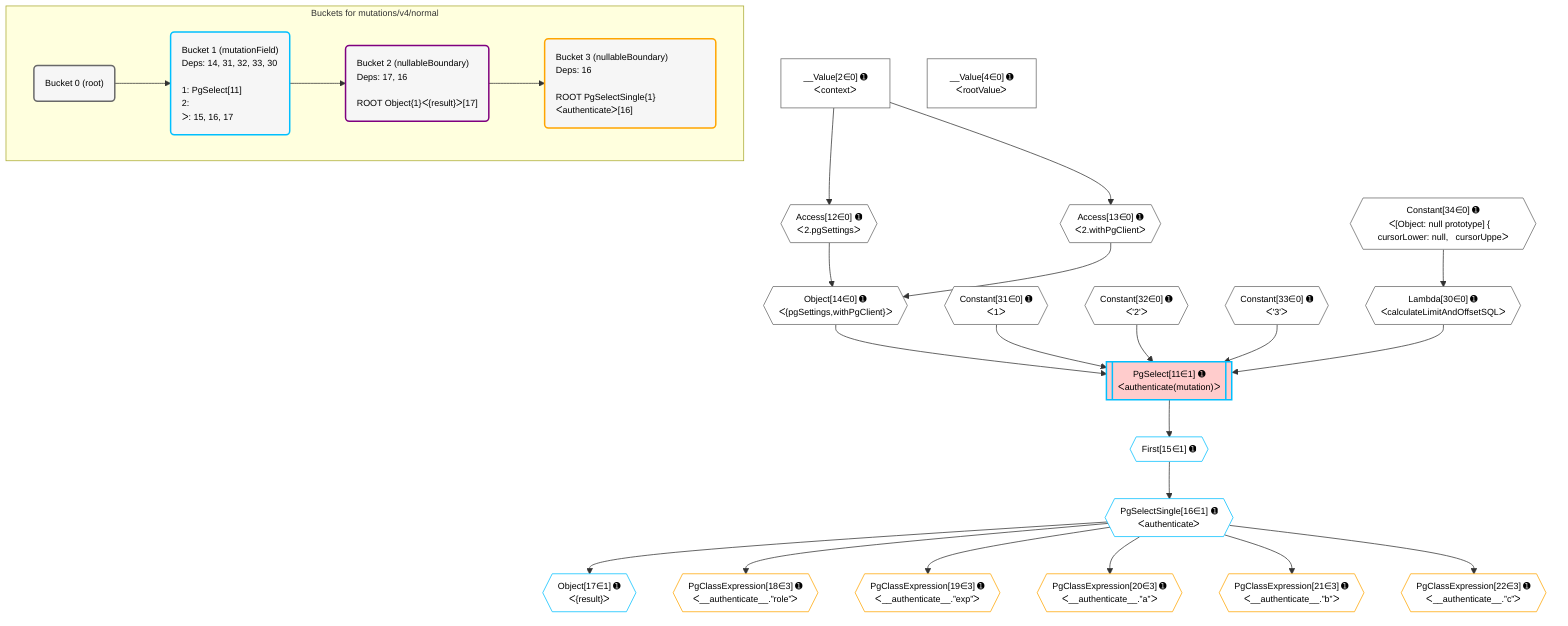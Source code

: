%%{init: {'themeVariables': { 'fontSize': '12px'}}}%%
graph TD
    classDef path fill:#eee,stroke:#000,color:#000
    classDef plan fill:#fff,stroke-width:1px,color:#000
    classDef itemplan fill:#fff,stroke-width:2px,color:#000
    classDef unbatchedplan fill:#dff,stroke-width:1px,color:#000
    classDef sideeffectplan fill:#fcc,stroke-width:2px,color:#000
    classDef bucket fill:#f6f6f6,color:#000,stroke-width:2px,text-align:left


    %% plan dependencies
    Object14{{"Object[14∈0] ➊<br />ᐸ{pgSettings,withPgClient}ᐳ"}}:::plan
    Access12{{"Access[12∈0] ➊<br />ᐸ2.pgSettingsᐳ"}}:::plan
    Access13{{"Access[13∈0] ➊<br />ᐸ2.withPgClientᐳ"}}:::plan
    Access12 & Access13 --> Object14
    __Value2["__Value[2∈0] ➊<br />ᐸcontextᐳ"]:::plan
    __Value2 --> Access12
    __Value2 --> Access13
    Lambda30{{"Lambda[30∈0] ➊<br />ᐸcalculateLimitAndOffsetSQLᐳ"}}:::plan
    Constant34{{"Constant[34∈0] ➊<br />ᐸ[Object: null prototype] {   cursorLower: null,   cursorUppeᐳ"}}:::plan
    Constant34 --> Lambda30
    __Value4["__Value[4∈0] ➊<br />ᐸrootValueᐳ"]:::plan
    Constant31{{"Constant[31∈0] ➊<br />ᐸ1ᐳ"}}:::plan
    Constant32{{"Constant[32∈0] ➊<br />ᐸ'2'ᐳ"}}:::plan
    Constant33{{"Constant[33∈0] ➊<br />ᐸ'3'ᐳ"}}:::plan
    PgSelect11[["PgSelect[11∈1] ➊<br />ᐸauthenticate(mutation)ᐳ"]]:::sideeffectplan
    Object14 & Constant31 & Constant32 & Constant33 & Lambda30 --> PgSelect11
    First15{{"First[15∈1] ➊"}}:::plan
    PgSelect11 --> First15
    PgSelectSingle16{{"PgSelectSingle[16∈1] ➊<br />ᐸauthenticateᐳ"}}:::plan
    First15 --> PgSelectSingle16
    Object17{{"Object[17∈1] ➊<br />ᐸ{result}ᐳ"}}:::plan
    PgSelectSingle16 --> Object17
    PgClassExpression18{{"PgClassExpression[18∈3] ➊<br />ᐸ__authenticate__.”role”ᐳ"}}:::plan
    PgSelectSingle16 --> PgClassExpression18
    PgClassExpression19{{"PgClassExpression[19∈3] ➊<br />ᐸ__authenticate__.”exp”ᐳ"}}:::plan
    PgSelectSingle16 --> PgClassExpression19
    PgClassExpression20{{"PgClassExpression[20∈3] ➊<br />ᐸ__authenticate__.”a”ᐳ"}}:::plan
    PgSelectSingle16 --> PgClassExpression20
    PgClassExpression21{{"PgClassExpression[21∈3] ➊<br />ᐸ__authenticate__.”b”ᐳ"}}:::plan
    PgSelectSingle16 --> PgClassExpression21
    PgClassExpression22{{"PgClassExpression[22∈3] ➊<br />ᐸ__authenticate__.”c”ᐳ"}}:::plan
    PgSelectSingle16 --> PgClassExpression22

    %% define steps

    subgraph "Buckets for mutations/v4/normal"
    Bucket0("Bucket 0 (root)"):::bucket
    classDef bucket0 stroke:#696969
    class Bucket0,__Value2,__Value4,Access12,Access13,Object14,Lambda30,Constant31,Constant32,Constant33,Constant34 bucket0
    Bucket1("Bucket 1 (mutationField)<br />Deps: 14, 31, 32, 33, 30<br /><br />1: PgSelect[11]<br />2: <br />ᐳ: 15, 16, 17"):::bucket
    classDef bucket1 stroke:#00bfff
    class Bucket1,PgSelect11,First15,PgSelectSingle16,Object17 bucket1
    Bucket2("Bucket 2 (nullableBoundary)<br />Deps: 17, 16<br /><br />ROOT Object{1}ᐸ{result}ᐳ[17]"):::bucket
    classDef bucket2 stroke:#7f007f
    class Bucket2 bucket2
    Bucket3("Bucket 3 (nullableBoundary)<br />Deps: 16<br /><br />ROOT PgSelectSingle{1}ᐸauthenticateᐳ[16]"):::bucket
    classDef bucket3 stroke:#ffa500
    class Bucket3,PgClassExpression18,PgClassExpression19,PgClassExpression20,PgClassExpression21,PgClassExpression22 bucket3
    Bucket0 --> Bucket1
    Bucket1 --> Bucket2
    Bucket2 --> Bucket3
    end